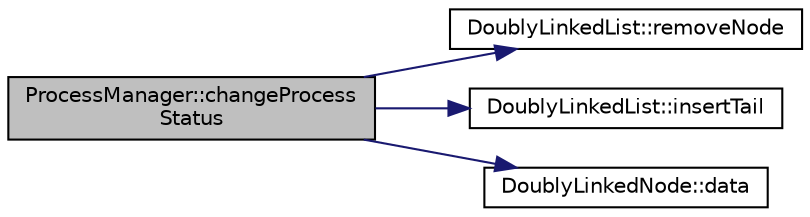 digraph "ProcessManager::changeProcessStatus"
{
  edge [fontname="Helvetica",fontsize="10",labelfontname="Helvetica",labelfontsize="10"];
  node [fontname="Helvetica",fontsize="10",shape=record];
  rankdir="LR";
  Node2 [label="ProcessManager::changeProcess\lStatus",height=0.2,width=0.4,color="black", fillcolor="grey75", style="filled", fontcolor="black"];
  Node2 -> Node3 [color="midnightblue",fontsize="10",style="solid",fontname="Helvetica"];
  Node3 [label="DoublyLinkedList::removeNode",height=0.2,width=0.4,color="black", fillcolor="white", style="filled",URL="$da/dfa/class_doubly_linked_list.html#a20950e5bd978791d68b723f3ea8be4bb"];
  Node2 -> Node4 [color="midnightblue",fontsize="10",style="solid",fontname="Helvetica"];
  Node4 [label="DoublyLinkedList::insertTail",height=0.2,width=0.4,color="black", fillcolor="white", style="filled",URL="$da/dfa/class_doubly_linked_list.html#a08820eece8a930239f434a7dea802599"];
  Node2 -> Node5 [color="midnightblue",fontsize="10",style="solid",fontname="Helvetica"];
  Node5 [label="DoublyLinkedNode::data",height=0.2,width=0.4,color="black", fillcolor="white", style="filled",URL="$d9/da3/class_doubly_linked_node.html#a72a70560baba711c82bb012317557cb8"];
}
